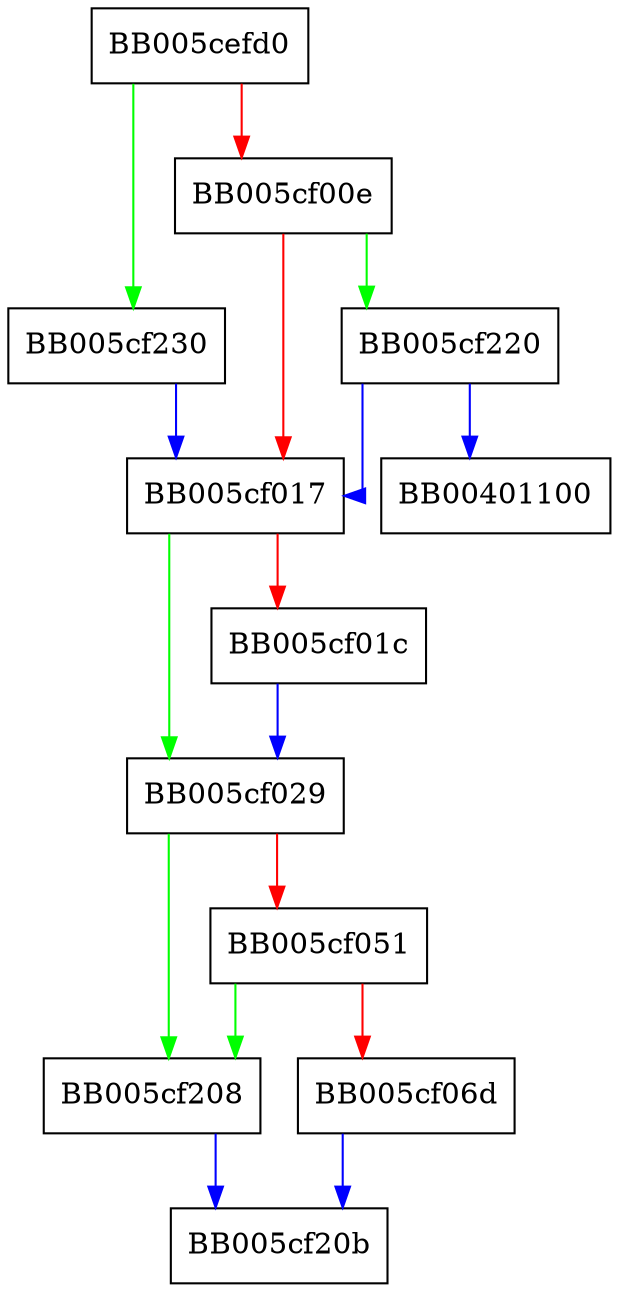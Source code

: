digraph ossl_pkcs5_pbkdf2_hmac_ex {
  node [shape="box"];
  graph [splines=ortho];
  BB005cefd0 -> BB005cf230 [color="green"];
  BB005cefd0 -> BB005cf00e [color="red"];
  BB005cf00e -> BB005cf220 [color="green"];
  BB005cf00e -> BB005cf017 [color="red"];
  BB005cf017 -> BB005cf029 [color="green"];
  BB005cf017 -> BB005cf01c [color="red"];
  BB005cf01c -> BB005cf029 [color="blue"];
  BB005cf029 -> BB005cf208 [color="green"];
  BB005cf029 -> BB005cf051 [color="red"];
  BB005cf051 -> BB005cf208 [color="green"];
  BB005cf051 -> BB005cf06d [color="red"];
  BB005cf06d -> BB005cf20b [color="blue"];
  BB005cf208 -> BB005cf20b [color="blue"];
  BB005cf220 -> BB00401100 [color="blue"];
  BB005cf220 -> BB005cf017 [color="blue"];
  BB005cf230 -> BB005cf017 [color="blue"];
}